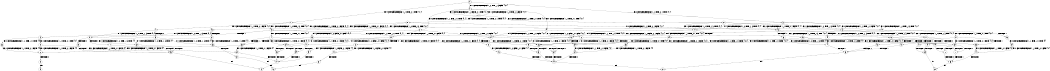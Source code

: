 digraph BCG {
size = "7, 10.5";
center = TRUE;
node [shape = circle];
0 [peripheries = 2];
0 -> 1 [label = "EX !0 !ATOMIC_EXCH_BRANCH (1, +1, TRUE, +0, 1, TRUE) !{0, 1}"];
0 -> 2 [label = "EX !1 !ATOMIC_EXCH_BRANCH (1, +0, TRUE, +1, 3, FALSE) !{0, 1}"];
0 -> 3 [label = "EX !0 !ATOMIC_EXCH_BRANCH (1, +1, TRUE, +0, 1, TRUE) !{0, 1}"];
1 -> 4 [label = "EX !0 !ATOMIC_EXCH_BRANCH (1, +1, TRUE, +0, 1, FALSE) !{0, 1}"];
1 -> 5 [label = "EX !1 !ATOMIC_EXCH_BRANCH (1, +0, TRUE, +1, 3, TRUE) !{0, 1}"];
1 -> 6 [label = "EX !0 !ATOMIC_EXCH_BRANCH (1, +1, TRUE, +0, 1, FALSE) !{0, 1}"];
2 -> 7 [label = "EX !1 !ATOMIC_EXCH_BRANCH (1, +0, FALSE, +0, 1, TRUE) !{0, 1}"];
2 -> 8 [label = "EX !0 !ATOMIC_EXCH_BRANCH (1, +1, TRUE, +0, 1, TRUE) !{0, 1}"];
2 -> 9 [label = "EX !0 !ATOMIC_EXCH_BRANCH (1, +1, TRUE, +0, 1, TRUE) !{0, 1}"];
3 -> 10 [label = "EX !1 !ATOMIC_EXCH_BRANCH (1, +0, TRUE, +1, 3, TRUE) !{0, 1}"];
3 -> 6 [label = "EX !0 !ATOMIC_EXCH_BRANCH (1, +1, TRUE, +0, 1, FALSE) !{0, 1}"];
3 -> 11 [label = "EX !1 !ATOMIC_EXCH_BRANCH (1, +0, TRUE, +1, 3, TRUE) !{0, 1}"];
4 -> 12 [label = "EX !1 !ATOMIC_EXCH_BRANCH (1, +0, TRUE, +1, 3, TRUE) !{0, 1}"];
4 -> 13 [label = "TERMINATE !0"];
5 -> 14 [label = "EX !0 !ATOMIC_EXCH_BRANCH (1, +1, TRUE, +0, 1, TRUE) !{0, 1}"];
5 -> 15 [label = "TERMINATE !1"];
5 -> 16 [label = "EX !0 !ATOMIC_EXCH_BRANCH (1, +1, TRUE, +0, 1, TRUE) !{0, 1}"];
6 -> 17 [label = "EX !1 !ATOMIC_EXCH_BRANCH (1, +0, TRUE, +1, 3, TRUE) !{0, 1}"];
6 -> 18 [label = "EX !1 !ATOMIC_EXCH_BRANCH (1, +0, TRUE, +1, 3, TRUE) !{0, 1}"];
6 -> 19 [label = "TERMINATE !0"];
7 -> 2 [label = "EX !1 !ATOMIC_EXCH_BRANCH (1, +0, TRUE, +1, 3, FALSE) !{0, 1}"];
7 -> 20 [label = "EX !0 !ATOMIC_EXCH_BRANCH (1, +1, TRUE, +0, 1, TRUE) !{0, 1}"];
7 -> 21 [label = "EX !0 !ATOMIC_EXCH_BRANCH (1, +1, TRUE, +0, 1, TRUE) !{0, 1}"];
8 -> 22 [label = "EX !0 !ATOMIC_EXCH_BRANCH (1, +1, TRUE, +0, 1, FALSE) !{0, 1}"];
8 -> 23 [label = "EX !1 !ATOMIC_EXCH_BRANCH (1, +0, FALSE, +0, 1, FALSE) !{0, 1}"];
8 -> 24 [label = "EX !0 !ATOMIC_EXCH_BRANCH (1, +1, TRUE, +0, 1, FALSE) !{0, 1}"];
9 -> 25 [label = "EX !1 !ATOMIC_EXCH_BRANCH (1, +0, FALSE, +0, 1, FALSE) !{0, 1}"];
9 -> 24 [label = "EX !0 !ATOMIC_EXCH_BRANCH (1, +1, TRUE, +0, 1, FALSE) !{0, 1}"];
9 -> 26 [label = "EX !1 !ATOMIC_EXCH_BRANCH (1, +0, FALSE, +0, 1, FALSE) !{0, 1}"];
10 -> 27 [label = "EX !0 !ATOMIC_EXCH_BRANCH (1, +1, TRUE, +0, 1, TRUE) !{0, 1}"];
10 -> 28 [label = "TERMINATE !1"];
10 -> 16 [label = "EX !0 !ATOMIC_EXCH_BRANCH (1, +1, TRUE, +0, 1, TRUE) !{0, 1}"];
11 -> 16 [label = "EX !0 !ATOMIC_EXCH_BRANCH (1, +1, TRUE, +0, 1, TRUE) !{0, 1}"];
11 -> 29 [label = "TERMINATE !1"];
12 -> 30 [label = "TERMINATE !0"];
12 -> 31 [label = "TERMINATE !1"];
13 -> 32 [label = "EX !1 !ATOMIC_EXCH_BRANCH (1, +0, TRUE, +1, 3, TRUE) !{1}"];
13 -> 33 [label = "EX !1 !ATOMIC_EXCH_BRANCH (1, +0, TRUE, +1, 3, TRUE) !{1}"];
14 -> 34 [label = "EX !0 !ATOMIC_EXCH_BRANCH (1, +1, TRUE, +0, 1, FALSE) !{0, 1}"];
14 -> 35 [label = "TERMINATE !1"];
14 -> 36 [label = "EX !0 !ATOMIC_EXCH_BRANCH (1, +1, TRUE, +0, 1, FALSE) !{0, 1}"];
15 -> 37 [label = "EX !0 !ATOMIC_EXCH_BRANCH (1, +1, TRUE, +0, 1, TRUE) !{0}"];
15 -> 38 [label = "EX !0 !ATOMIC_EXCH_BRANCH (1, +1, TRUE, +0, 1, TRUE) !{0}"];
16 -> 36 [label = "EX !0 !ATOMIC_EXCH_BRANCH (1, +1, TRUE, +0, 1, FALSE) !{0, 1}"];
16 -> 39 [label = "TERMINATE !1"];
17 -> 40 [label = "TERMINATE !0"];
17 -> 41 [label = "TERMINATE !1"];
18 -> 42 [label = "TERMINATE !0"];
18 -> 43 [label = "TERMINATE !1"];
19 -> 44 [label = "EX !1 !ATOMIC_EXCH_BRANCH (1, +0, TRUE, +1, 3, TRUE) !{1}"];
20 -> 45 [label = "EX !0 !ATOMIC_EXCH_BRANCH (1, +1, TRUE, +0, 1, FALSE) !{0, 1}"];
20 -> 5 [label = "EX !1 !ATOMIC_EXCH_BRANCH (1, +0, TRUE, +1, 3, TRUE) !{0, 1}"];
20 -> 46 [label = "EX !0 !ATOMIC_EXCH_BRANCH (1, +1, TRUE, +0, 1, FALSE) !{0, 1}"];
21 -> 10 [label = "EX !1 !ATOMIC_EXCH_BRANCH (1, +0, TRUE, +1, 3, TRUE) !{0, 1}"];
21 -> 46 [label = "EX !0 !ATOMIC_EXCH_BRANCH (1, +1, TRUE, +0, 1, FALSE) !{0, 1}"];
21 -> 11 [label = "EX !1 !ATOMIC_EXCH_BRANCH (1, +0, TRUE, +1, 3, TRUE) !{0, 1}"];
22 -> 47 [label = "EX !1 !ATOMIC_EXCH_BRANCH (1, +0, FALSE, +0, 1, FALSE) !{0, 1}"];
22 -> 48 [label = "TERMINATE !0"];
23 -> 34 [label = "EX !0 !ATOMIC_EXCH_BRANCH (1, +1, TRUE, +0, 1, FALSE) !{0, 1}"];
23 -> 35 [label = "TERMINATE !1"];
23 -> 36 [label = "EX !0 !ATOMIC_EXCH_BRANCH (1, +1, TRUE, +0, 1, FALSE) !{0, 1}"];
24 -> 49 [label = "EX !1 !ATOMIC_EXCH_BRANCH (1, +0, FALSE, +0, 1, FALSE) !{0, 1}"];
24 -> 50 [label = "EX !1 !ATOMIC_EXCH_BRANCH (1, +0, FALSE, +0, 1, FALSE) !{0, 1}"];
24 -> 51 [label = "TERMINATE !0"];
25 -> 52 [label = "EX !0 !ATOMIC_EXCH_BRANCH (1, +1, TRUE, +0, 1, FALSE) !{0, 1}"];
25 -> 53 [label = "TERMINATE !1"];
25 -> 36 [label = "EX !0 !ATOMIC_EXCH_BRANCH (1, +1, TRUE, +0, 1, FALSE) !{0, 1}"];
26 -> 36 [label = "EX !0 !ATOMIC_EXCH_BRANCH (1, +1, TRUE, +0, 1, FALSE) !{0, 1}"];
26 -> 39 [label = "TERMINATE !1"];
27 -> 52 [label = "EX !0 !ATOMIC_EXCH_BRANCH (1, +1, TRUE, +0, 1, FALSE) !{0, 1}"];
27 -> 53 [label = "TERMINATE !1"];
27 -> 36 [label = "EX !0 !ATOMIC_EXCH_BRANCH (1, +1, TRUE, +0, 1, FALSE) !{0, 1}"];
28 -> 54 [label = "EX !0 !ATOMIC_EXCH_BRANCH (1, +1, TRUE, +0, 1, TRUE) !{0}"];
29 -> 55 [label = "EX !0 !ATOMIC_EXCH_BRANCH (1, +1, TRUE, +0, 1, TRUE) !{0}"];
30 -> 56 [label = "TERMINATE !1"];
31 -> 56 [label = "TERMINATE !0"];
32 -> 56 [label = "TERMINATE !1"];
33 -> 57 [label = "TERMINATE !1"];
34 -> 58 [label = "TERMINATE !0"];
34 -> 59 [label = "TERMINATE !1"];
35 -> 60 [label = "EX !0 !ATOMIC_EXCH_BRANCH (1, +1, TRUE, +0, 1, FALSE) !{0}"];
35 -> 61 [label = "EX !0 !ATOMIC_EXCH_BRANCH (1, +1, TRUE, +0, 1, FALSE) !{0}"];
36 -> 62 [label = "TERMINATE !0"];
36 -> 63 [label = "TERMINATE !1"];
37 -> 60 [label = "EX !0 !ATOMIC_EXCH_BRANCH (1, +1, TRUE, +0, 1, FALSE) !{0}"];
37 -> 61 [label = "EX !0 !ATOMIC_EXCH_BRANCH (1, +1, TRUE, +0, 1, FALSE) !{0}"];
38 -> 61 [label = "EX !0 !ATOMIC_EXCH_BRANCH (1, +1, TRUE, +0, 1, FALSE) !{0}"];
39 -> 64 [label = "EX !0 !ATOMIC_EXCH_BRANCH (1, +1, TRUE, +0, 1, FALSE) !{0}"];
40 -> 65 [label = "TERMINATE !1"];
41 -> 65 [label = "TERMINATE !0"];
42 -> 66 [label = "TERMINATE !1"];
43 -> 66 [label = "TERMINATE !0"];
44 -> 66 [label = "TERMINATE !1"];
45 -> 12 [label = "EX !1 !ATOMIC_EXCH_BRANCH (1, +0, TRUE, +1, 3, TRUE) !{0, 1}"];
45 -> 67 [label = "TERMINATE !0"];
46 -> 17 [label = "EX !1 !ATOMIC_EXCH_BRANCH (1, +0, TRUE, +1, 3, TRUE) !{0, 1}"];
46 -> 18 [label = "EX !1 !ATOMIC_EXCH_BRANCH (1, +0, TRUE, +1, 3, TRUE) !{0, 1}"];
46 -> 68 [label = "TERMINATE !0"];
47 -> 58 [label = "TERMINATE !0"];
47 -> 59 [label = "TERMINATE !1"];
48 -> 69 [label = "EX !1 !ATOMIC_EXCH_BRANCH (1, +0, FALSE, +0, 1, FALSE) !{1}"];
48 -> 70 [label = "EX !1 !ATOMIC_EXCH_BRANCH (1, +0, FALSE, +0, 1, FALSE) !{1}"];
49 -> 71 [label = "TERMINATE !0"];
49 -> 72 [label = "TERMINATE !1"];
50 -> 62 [label = "TERMINATE !0"];
50 -> 63 [label = "TERMINATE !1"];
51 -> 73 [label = "EX !1 !ATOMIC_EXCH_BRANCH (1, +0, FALSE, +0, 1, FALSE) !{1}"];
52 -> 71 [label = "TERMINATE !0"];
52 -> 72 [label = "TERMINATE !1"];
53 -> 74 [label = "EX !0 !ATOMIC_EXCH_BRANCH (1, +1, TRUE, +0, 1, FALSE) !{0}"];
54 -> 74 [label = "EX !0 !ATOMIC_EXCH_BRANCH (1, +1, TRUE, +0, 1, FALSE) !{0}"];
55 -> 64 [label = "EX !0 !ATOMIC_EXCH_BRANCH (1, +1, TRUE, +0, 1, FALSE) !{0}"];
56 -> 75 [label = "exit"];
57 -> 76 [label = "exit"];
58 -> 77 [label = "TERMINATE !1"];
59 -> 77 [label = "TERMINATE !0"];
60 -> 77 [label = "TERMINATE !0"];
61 -> 78 [label = "TERMINATE !0"];
62 -> 79 [label = "TERMINATE !1"];
63 -> 79 [label = "TERMINATE !0"];
64 -> 79 [label = "TERMINATE !0"];
65 -> 80 [label = "exit"];
66 -> 81 [label = "exit"];
67 -> 32 [label = "EX !1 !ATOMIC_EXCH_BRANCH (1, +0, TRUE, +1, 3, TRUE) !{1}"];
67 -> 33 [label = "EX !1 !ATOMIC_EXCH_BRANCH (1, +0, TRUE, +1, 3, TRUE) !{1}"];
68 -> 44 [label = "EX !1 !ATOMIC_EXCH_BRANCH (1, +0, TRUE, +1, 3, TRUE) !{1}"];
69 -> 77 [label = "TERMINATE !1"];
70 -> 82 [label = "TERMINATE !1"];
71 -> 83 [label = "TERMINATE !1"];
72 -> 83 [label = "TERMINATE !0"];
73 -> 79 [label = "TERMINATE !1"];
74 -> 83 [label = "TERMINATE !0"];
77 -> 75 [label = "exit"];
78 -> 84 [label = "exit"];
79 -> 81 [label = "exit"];
82 -> 76 [label = "exit"];
83 -> 80 [label = "exit"];
}
